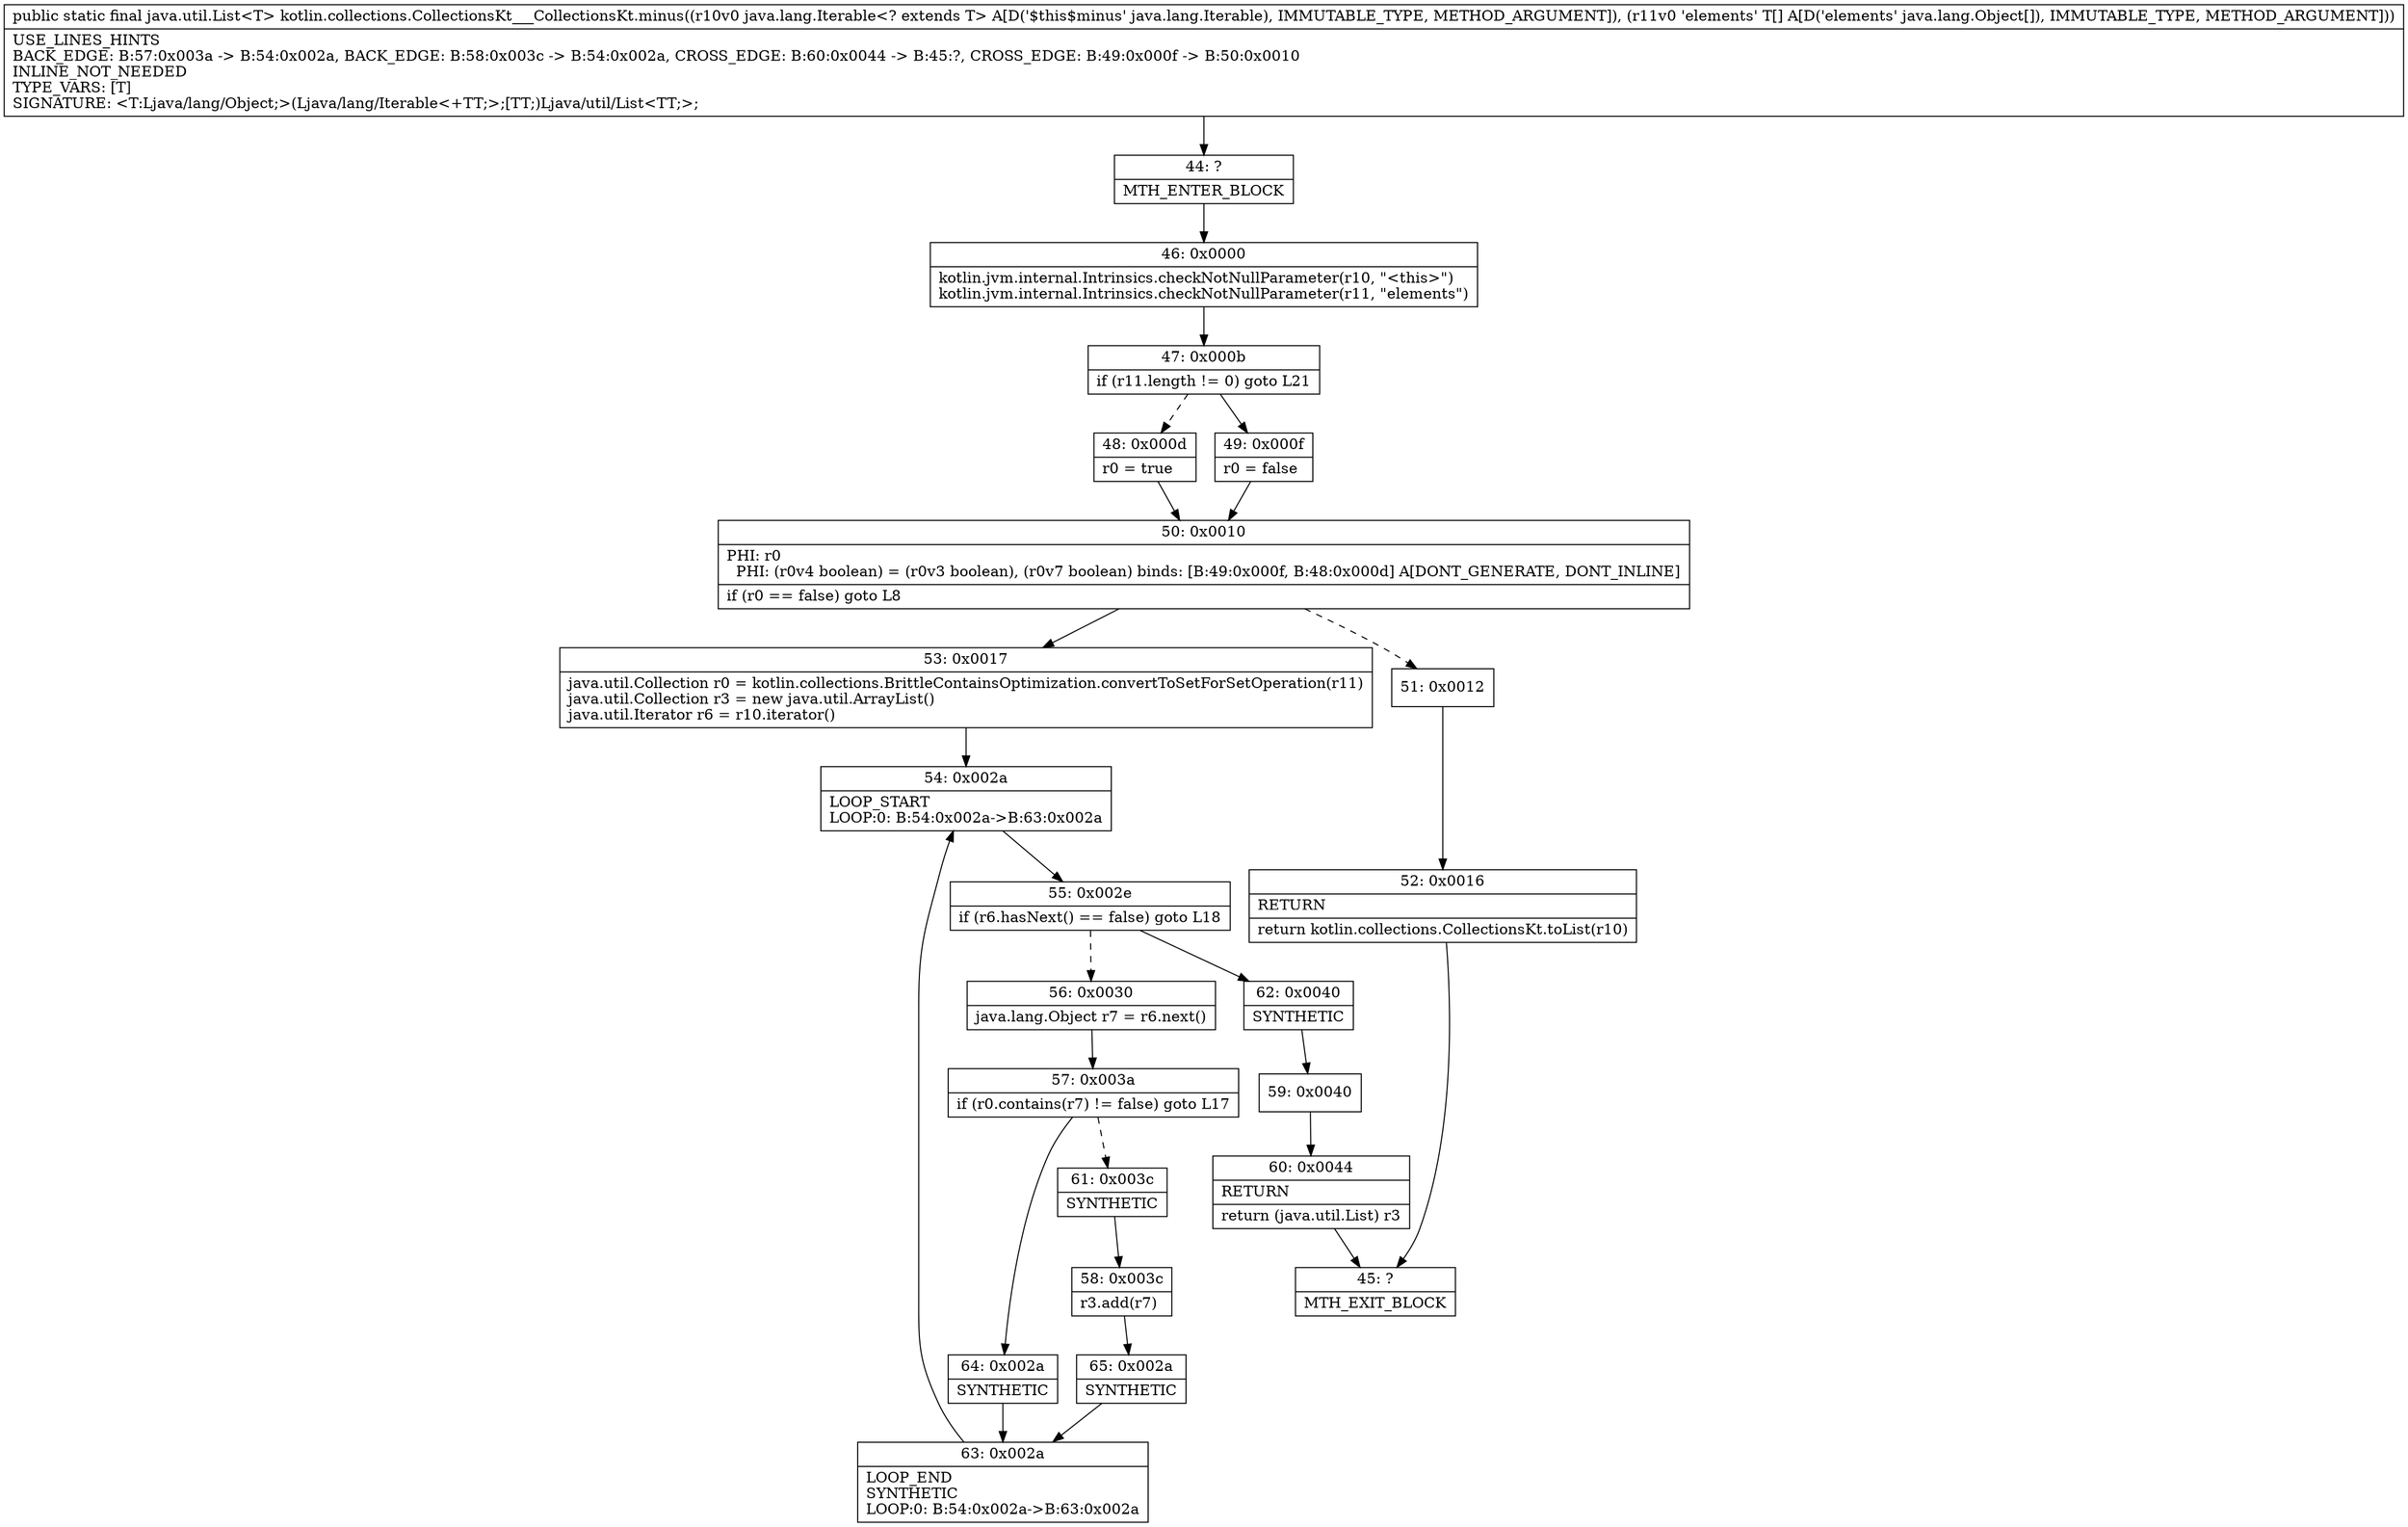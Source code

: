 digraph "CFG forkotlin.collections.CollectionsKt___CollectionsKt.minus(Ljava\/lang\/Iterable;[Ljava\/lang\/Object;)Ljava\/util\/List;" {
Node_44 [shape=record,label="{44\:\ ?|MTH_ENTER_BLOCK\l}"];
Node_46 [shape=record,label="{46\:\ 0x0000|kotlin.jvm.internal.Intrinsics.checkNotNullParameter(r10, \"\<this\>\")\lkotlin.jvm.internal.Intrinsics.checkNotNullParameter(r11, \"elements\")\l}"];
Node_47 [shape=record,label="{47\:\ 0x000b|if (r11.length != 0) goto L21\l}"];
Node_48 [shape=record,label="{48\:\ 0x000d|r0 = true\l}"];
Node_50 [shape=record,label="{50\:\ 0x0010|PHI: r0 \l  PHI: (r0v4 boolean) = (r0v3 boolean), (r0v7 boolean) binds: [B:49:0x000f, B:48:0x000d] A[DONT_GENERATE, DONT_INLINE]\l|if (r0 == false) goto L8\l}"];
Node_51 [shape=record,label="{51\:\ 0x0012}"];
Node_52 [shape=record,label="{52\:\ 0x0016|RETURN\l|return kotlin.collections.CollectionsKt.toList(r10)\l}"];
Node_45 [shape=record,label="{45\:\ ?|MTH_EXIT_BLOCK\l}"];
Node_53 [shape=record,label="{53\:\ 0x0017|java.util.Collection r0 = kotlin.collections.BrittleContainsOptimization.convertToSetForSetOperation(r11)\ljava.util.Collection r3 = new java.util.ArrayList()\ljava.util.Iterator r6 = r10.iterator()\l}"];
Node_54 [shape=record,label="{54\:\ 0x002a|LOOP_START\lLOOP:0: B:54:0x002a\-\>B:63:0x002a\l}"];
Node_55 [shape=record,label="{55\:\ 0x002e|if (r6.hasNext() == false) goto L18\l}"];
Node_56 [shape=record,label="{56\:\ 0x0030|java.lang.Object r7 = r6.next()\l}"];
Node_57 [shape=record,label="{57\:\ 0x003a|if (r0.contains(r7) != false) goto L17\l}"];
Node_61 [shape=record,label="{61\:\ 0x003c|SYNTHETIC\l}"];
Node_58 [shape=record,label="{58\:\ 0x003c|r3.add(r7)\l}"];
Node_65 [shape=record,label="{65\:\ 0x002a|SYNTHETIC\l}"];
Node_63 [shape=record,label="{63\:\ 0x002a|LOOP_END\lSYNTHETIC\lLOOP:0: B:54:0x002a\-\>B:63:0x002a\l}"];
Node_64 [shape=record,label="{64\:\ 0x002a|SYNTHETIC\l}"];
Node_62 [shape=record,label="{62\:\ 0x0040|SYNTHETIC\l}"];
Node_59 [shape=record,label="{59\:\ 0x0040}"];
Node_60 [shape=record,label="{60\:\ 0x0044|RETURN\l|return (java.util.List) r3\l}"];
Node_49 [shape=record,label="{49\:\ 0x000f|r0 = false\l}"];
MethodNode[shape=record,label="{public static final java.util.List\<T\> kotlin.collections.CollectionsKt___CollectionsKt.minus((r10v0 java.lang.Iterable\<? extends T\> A[D('$this$minus' java.lang.Iterable), IMMUTABLE_TYPE, METHOD_ARGUMENT]), (r11v0 'elements' T[] A[D('elements' java.lang.Object[]), IMMUTABLE_TYPE, METHOD_ARGUMENT]))  | USE_LINES_HINTS\lBACK_EDGE: B:57:0x003a \-\> B:54:0x002a, BACK_EDGE: B:58:0x003c \-\> B:54:0x002a, CROSS_EDGE: B:60:0x0044 \-\> B:45:?, CROSS_EDGE: B:49:0x000f \-\> B:50:0x0010\lINLINE_NOT_NEEDED\lTYPE_VARS: [T]\lSIGNATURE: \<T:Ljava\/lang\/Object;\>(Ljava\/lang\/Iterable\<+TT;\>;[TT;)Ljava\/util\/List\<TT;\>;\l}"];
MethodNode -> Node_44;Node_44 -> Node_46;
Node_46 -> Node_47;
Node_47 -> Node_48[style=dashed];
Node_47 -> Node_49;
Node_48 -> Node_50;
Node_50 -> Node_51[style=dashed];
Node_50 -> Node_53;
Node_51 -> Node_52;
Node_52 -> Node_45;
Node_53 -> Node_54;
Node_54 -> Node_55;
Node_55 -> Node_56[style=dashed];
Node_55 -> Node_62;
Node_56 -> Node_57;
Node_57 -> Node_61[style=dashed];
Node_57 -> Node_64;
Node_61 -> Node_58;
Node_58 -> Node_65;
Node_65 -> Node_63;
Node_63 -> Node_54;
Node_64 -> Node_63;
Node_62 -> Node_59;
Node_59 -> Node_60;
Node_60 -> Node_45;
Node_49 -> Node_50;
}

